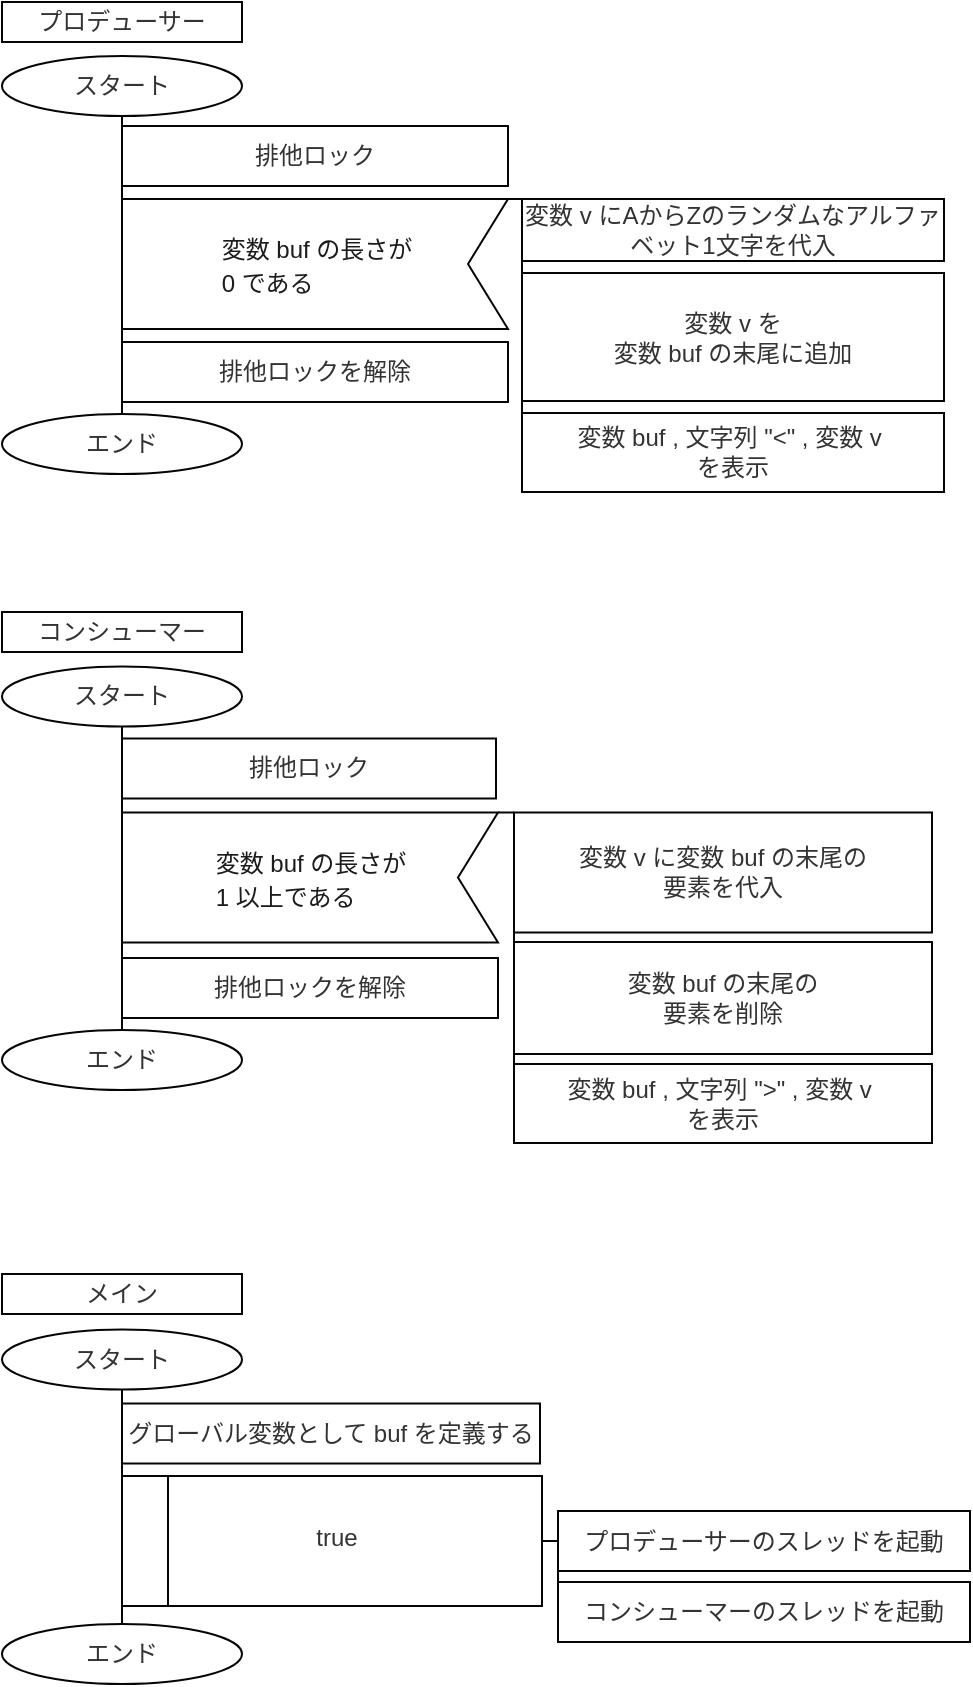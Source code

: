 <mxfile>
    <diagram id="f5AHTCZmxtioPtxu0Aem" name="ページ1">
        <mxGraphModel dx="786" dy="474" grid="0" gridSize="10" guides="1" tooltips="1" connect="1" arrows="1" fold="1" page="1" pageScale="1" pageWidth="827" pageHeight="1169" background="#ffffff" math="0" shadow="0">
            <root>
                <mxCell id="0"/>
                <mxCell id="1" parent="0"/>
                <mxCell id="2" value="&lt;font style=&quot;font-size: 12px&quot;&gt;スタート&lt;/font&gt;" style="ellipse;whiteSpace=wrap;html=1;fontColor=#333333;strokeColor=#050505;fillColor=#FFFFFF;" parent="1" vertex="1">
                    <mxGeometry x="77" y="136" width="120" height="30" as="geometry"/>
                </mxCell>
                <mxCell id="3" value="&lt;font style=&quot;font-size: 12px&quot;&gt;エンド&lt;/font&gt;" style="ellipse;whiteSpace=wrap;html=1;fontColor=#333333;strokeColor=#050505;fillColor=#FFFFFF;" parent="1" vertex="1">
                    <mxGeometry x="77" y="315" width="120" height="30" as="geometry"/>
                </mxCell>
                <mxCell id="6" value="" style="endArrow=none;html=1;exitX=0.5;exitY=0;exitDx=0;exitDy=0;entryX=0.5;entryY=1;entryDx=0;entryDy=0;fillColor=#f5f5f5;strokeColor=#050505;" parent="1" source="3" target="2" edge="1">
                    <mxGeometry width="50" height="50" relative="1" as="geometry">
                        <mxPoint x="87" y="275" as="sourcePoint"/>
                        <mxPoint x="137" y="225" as="targetPoint"/>
                    </mxGeometry>
                </mxCell>
                <mxCell id="13" value="排他ロックを解除" style="rounded=0;whiteSpace=wrap;html=1;fontColor=#333333;strokeColor=#050505;fillColor=#FFFFFF;" parent="1" vertex="1">
                    <mxGeometry x="137" y="279" width="193" height="30" as="geometry"/>
                </mxCell>
                <mxCell id="16" value="プロデューサー" style="text;html=1;align=center;verticalAlign=middle;whiteSpace=wrap;rounded=0;fontColor=#333333;strokeColor=#050505;fillColor=#FFFFFF;" parent="1" vertex="1">
                    <mxGeometry x="77" y="109" width="120" height="20" as="geometry"/>
                </mxCell>
                <mxCell id="17" value="&lt;font style=&quot;font-size: 12px&quot;&gt;スタート&lt;/font&gt;" style="ellipse;whiteSpace=wrap;html=1;fontColor=#333333;strokeColor=#050505;fillColor=#FFFFFF;" parent="1" vertex="1">
                    <mxGeometry x="77" y="441.25" width="120" height="30" as="geometry"/>
                </mxCell>
                <mxCell id="18" value="&lt;font style=&quot;font-size: 12px&quot;&gt;エンド&lt;/font&gt;" style="ellipse;whiteSpace=wrap;html=1;fontColor=#333333;strokeColor=#050505;fillColor=#FFFFFF;" parent="1" vertex="1">
                    <mxGeometry x="77" y="623" width="120" height="30" as="geometry"/>
                </mxCell>
                <mxCell id="19" value="" style="endArrow=none;html=1;exitX=0.5;exitY=0;exitDx=0;exitDy=0;entryX=0.5;entryY=1;entryDx=0;entryDy=0;fillColor=#f5f5f5;strokeColor=#050505;" parent="1" source="18" target="17" edge="1">
                    <mxGeometry width="50" height="50" relative="1" as="geometry">
                        <mxPoint x="87" y="593.25" as="sourcePoint"/>
                        <mxPoint x="137" y="543.25" as="targetPoint"/>
                    </mxGeometry>
                </mxCell>
                <mxCell id="28" value="コンシューマー" style="text;html=1;align=center;verticalAlign=middle;whiteSpace=wrap;rounded=0;fontColor=#333333;strokeColor=#050505;fillColor=#FFFFFF;" parent="1" vertex="1">
                    <mxGeometry x="77" y="414" width="120" height="20" as="geometry"/>
                </mxCell>
                <mxCell id="32" value="&lt;div style=&quot;text-align: left&quot;&gt;&lt;span style=&quot;color: rgb(29 , 28 , 29) ; font-family: &amp;#34;notosansjp&amp;#34; , , &amp;#34;applelogo&amp;#34; , sans-serif ; background-color: rgb(255 , 255 , 255)&quot;&gt;&lt;font style=&quot;font-size: 12px&quot;&gt;変数 buf の長さが&lt;/font&gt;&lt;/span&gt;&lt;/div&gt;&lt;div style=&quot;text-align: left&quot;&gt;&lt;font color=&quot;#1d1c1d&quot;&gt;&lt;span style=&quot;font-size: 12px ; background-color: rgb(255 , 255 , 255)&quot;&gt;0 である&lt;/span&gt;&lt;/font&gt;&lt;/div&gt;" style="html=1;shape=mxgraph.infographic.ribbonSimple;notch1=20;notch2=0;align=center;verticalAlign=middle;fontSize=14;fontStyle=0;flipH=1;fontColor=#333333;strokeColor=#050505;fillColor=#FFFFFF;" parent="1" vertex="1">
                    <mxGeometry x="137" y="207.5" width="193" height="65" as="geometry"/>
                </mxCell>
                <mxCell id="34" value="&lt;div style=&quot;text-align: left&quot;&gt;&lt;span style=&quot;color: rgb(29 , 28 , 29) ; background-color: rgb(255 , 255 , 255)&quot;&gt;&lt;font style=&quot;font-size: 12px&quot;&gt;変数 buf の長さが&lt;/font&gt;&lt;/span&gt;&lt;/div&gt;&lt;div style=&quot;text-align: left&quot;&gt;&lt;span style=&quot;color: rgb(29 , 28 , 29) ; background-color: rgb(255 , 255 , 255)&quot;&gt;&lt;font style=&quot;font-size: 12px&quot;&gt;1 以上である&lt;/font&gt;&lt;/span&gt;&lt;/div&gt;" style="html=1;shape=mxgraph.infographic.ribbonSimple;notch1=20;notch2=0;align=center;verticalAlign=middle;fontSize=14;fontStyle=0;flipH=1;fontColor=#333333;strokeColor=#050505;fillColor=#FFFFFF;" parent="1" vertex="1">
                    <mxGeometry x="137" y="514.25" width="188" height="65" as="geometry"/>
                </mxCell>
                <mxCell id="80" value="排他ロック" style="rounded=0;whiteSpace=wrap;html=1;fontColor=#333333;strokeColor=#050505;fillColor=#FFFFFF;" parent="1" vertex="1">
                    <mxGeometry x="137" y="171" width="193" height="30" as="geometry"/>
                </mxCell>
                <mxCell id="98" value="排他ロックを解除" style="rounded=0;whiteSpace=wrap;html=1;fontColor=#333333;strokeColor=#050505;fillColor=#FFFFFF;" parent="1" vertex="1">
                    <mxGeometry x="137" y="587" width="188" height="30" as="geometry"/>
                </mxCell>
                <mxCell id="102" value="変数 v に変数 buf の末尾の&lt;br&gt;要素を代入" style="rounded=0;whiteSpace=wrap;html=1;fontColor=#333333;strokeColor=#050505;fillColor=#FFFFFF;" parent="1" vertex="1">
                    <mxGeometry x="333" y="514.25" width="209" height="60" as="geometry"/>
                </mxCell>
                <mxCell id="105" value="" style="endArrow=none;html=1;exitX=0;exitY=1;exitDx=0;exitDy=0;strokeColor=#050505;entryX=0;entryY=0;entryDx=0;entryDy=0;" parent="1" source="102" target="108" edge="1">
                    <mxGeometry width="50" height="50" relative="1" as="geometry">
                        <mxPoint x="595" y="576" as="sourcePoint"/>
                        <mxPoint x="599" y="648.5" as="targetPoint"/>
                    </mxGeometry>
                </mxCell>
                <mxCell id="108" value="変数 buf の末尾の&lt;br&gt;要素を削除" style="rounded=0;whiteSpace=wrap;html=1;fontColor=#333333;strokeColor=#050505;fillColor=#FFFFFF;" parent="1" vertex="1">
                    <mxGeometry x="333" y="579" width="209" height="56" as="geometry"/>
                </mxCell>
                <mxCell id="113" value="排他ロック" style="rounded=0;whiteSpace=wrap;html=1;fontColor=#333333;strokeColor=#050505;fillColor=#FFFFFF;" parent="1" vertex="1">
                    <mxGeometry x="137" y="477.25" width="187" height="30" as="geometry"/>
                </mxCell>
                <mxCell id="118" value="&lt;font style=&quot;font-size: 12px&quot;&gt;スタート&lt;/font&gt;" style="ellipse;whiteSpace=wrap;html=1;fontColor=#333333;strokeColor=#050505;fillColor=#FFFFFF;" parent="1" vertex="1">
                    <mxGeometry x="77" y="772.75" width="120" height="30" as="geometry"/>
                </mxCell>
                <mxCell id="119" value="メイン" style="text;html=1;align=center;verticalAlign=middle;whiteSpace=wrap;rounded=0;fontColor=#333333;strokeColor=#050505;fillColor=#FFFFFF;" parent="1" vertex="1">
                    <mxGeometry x="77" y="745" width="120" height="20" as="geometry"/>
                </mxCell>
                <mxCell id="120" value="&lt;font style=&quot;font-size: 12px&quot;&gt;エンド&lt;/font&gt;" style="ellipse;whiteSpace=wrap;html=1;fontColor=#333333;strokeColor=#050505;fillColor=#FFFFFF;" parent="1" vertex="1">
                    <mxGeometry x="77" y="920" width="120" height="30" as="geometry"/>
                </mxCell>
                <mxCell id="121" value="" style="endArrow=none;html=1;exitX=0.5;exitY=0;exitDx=0;exitDy=0;entryX=0.5;entryY=1;entryDx=0;entryDy=0;fillColor=#f5f5f5;strokeColor=#050505;" parent="1" source="120" target="118" edge="1">
                    <mxGeometry width="50" height="50" relative="1" as="geometry">
                        <mxPoint x="87" y="910" as="sourcePoint"/>
                        <mxPoint x="137" y="779.75" as="targetPoint"/>
                    </mxGeometry>
                </mxCell>
                <mxCell id="122" value="コンシューマーのスレッドを起動" style="rounded=0;whiteSpace=wrap;html=1;fontColor=#333333;strokeColor=#050505;fillColor=#FFFFFF;" parent="1" vertex="1">
                    <mxGeometry x="355" y="899" width="206" height="30" as="geometry"/>
                </mxCell>
                <mxCell id="124" value="プロデューサーのスレッドを起動" style="rounded=0;whiteSpace=wrap;html=1;fontColor=#333333;strokeColor=#050505;fillColor=#FFFFFF;" parent="1" vertex="1">
                    <mxGeometry x="355" y="863.5" width="206" height="30" as="geometry"/>
                </mxCell>
                <mxCell id="126" value="グローバル変数として buf を定義する&lt;span style=&quot;color: rgba(0 , 0 , 0 , 0) ; font-family: monospace ; font-size: 0px&quot;&gt;%3CmxGraphModel%3E%3Croot%3E%3CmxCell%20id%3D%220%22%2F%3E%3CmxCell%20id%3D%221%22%20parent%3D%220%22%2F%3E%3CmxCell%20id%3D%222%22%20value%3D%22%E3%83%81%E3%83%A3%E3%83%8D%E3%83%AB%E3%82%92%E5%AE%A3%E8%A8%80%22%20style%3D%22rounded%3D0%3BwhiteSpace%3Dwrap%3Bhtml%3D1%3BfontColor%3D%23333333%3BstrokeColor%3D%23050505%3BfillColor%3D%23FFFFFF%3B%22%20vertex%3D%221%22%20parent%3D%221%22%3E%3CmxGeometry%20x%3D%2270%22%20y%3D%22937%22%20width%3D%22200%22%20height%3D%2230%22%20as%3D%22geometry%22%2F%3E%3C%2FmxCell%3E%3C%2Froot%3E%3C%2FmxGraphMod&lt;/span&gt;" style="rounded=0;whiteSpace=wrap;html=1;fontColor=#333333;strokeColor=#050505;fillColor=#FFFFFF;" parent="1" vertex="1">
                    <mxGeometry x="137" y="809.75" width="209" height="30" as="geometry"/>
                </mxCell>
                <mxCell id="137" value="" style="endArrow=none;html=1;strokeColor=#050505;entryX=0;entryY=0;entryDx=0;entryDy=0;exitX=0;exitY=0;exitDx=0;exitDy=0;entryPerimeter=0;" parent="1" source="177" target="32" edge="1">
                    <mxGeometry width="50" height="50" relative="1" as="geometry">
                        <mxPoint x="363" y="92" as="sourcePoint"/>
                        <mxPoint x="375" y="169" as="targetPoint"/>
                    </mxGeometry>
                </mxCell>
                <mxCell id="138" value="" style="swimlane;horizontal=0;strokeColor=#050505;fillColor=#FFFFFF;" parent="1" vertex="1">
                    <mxGeometry x="137" y="846" width="210" height="65" as="geometry">
                        <mxRectangle x="353" y="320" width="24" height="139" as="alternateBounds"/>
                    </mxGeometry>
                </mxCell>
                <mxCell id="139" value="&lt;font color=&quot;#333333&quot;&gt;true&lt;/font&gt;" style="text;html=1;align=center;verticalAlign=middle;resizable=0;points=[];autosize=1;strokeColor=none;" parent="138" vertex="1">
                    <mxGeometry x="91.25" y="21.5" width="31" height="18" as="geometry"/>
                </mxCell>
                <mxCell id="141" value="" style="endArrow=none;html=1;exitX=0;exitY=0.5;exitDx=0;exitDy=0;entryX=1;entryY=0.5;entryDx=0;entryDy=0;fillColor=#f5f5f5;strokeColor=#050505;" parent="1" source="124" target="138" edge="1">
                    <mxGeometry width="50" height="50" relative="1" as="geometry">
                        <mxPoint x="147" y="1006" as="sourcePoint"/>
                        <mxPoint x="147" y="815" as="targetPoint"/>
                    </mxGeometry>
                </mxCell>
                <mxCell id="144" value="" style="endArrow=none;html=1;exitX=0;exitY=1;exitDx=0;exitDy=0;entryX=0;entryY=0;entryDx=0;entryDy=0;fillColor=#f5f5f5;strokeColor=#050505;" parent="1" source="124" target="122" edge="1">
                    <mxGeometry width="50" height="50" relative="1" as="geometry">
                        <mxPoint x="615" y="822" as="sourcePoint"/>
                        <mxPoint x="615.0" y="1014" as="targetPoint"/>
                    </mxGeometry>
                </mxCell>
                <mxCell id="150" value="変数 v を&lt;br&gt;変数 buf の末尾に追加" style="rounded=0;whiteSpace=wrap;html=1;fontColor=#333333;strokeColor=#050505;fillColor=#FFFFFF;" parent="1" vertex="1">
                    <mxGeometry x="337" y="244.5" width="211" height="64" as="geometry"/>
                </mxCell>
                <mxCell id="165" value="" style="endArrow=none;html=1;strokeColor=#050505;exitX=0;exitY=1;exitDx=0;exitDy=0;entryX=0;entryY=0.089;entryDx=0;entryDy=0;entryPerimeter=0;" parent="1" source="150" target="173" edge="1">
                    <mxGeometry width="50" height="50" relative="1" as="geometry">
                        <mxPoint x="293" y="370.5" as="sourcePoint"/>
                        <mxPoint x="310" y="336" as="targetPoint"/>
                    </mxGeometry>
                </mxCell>
                <mxCell id="172" value="" style="endArrow=none;html=1;entryX=0;entryY=0;entryDx=0;entryDy=0;fillColor=#f5f5f5;strokeColor=#050505;exitX=0;exitY=0;exitDx=0;exitDy=0;exitPerimeter=0;" parent="1" source="34" target="102" edge="1">
                    <mxGeometry width="50" height="50" relative="1" as="geometry">
                        <mxPoint x="335" y="553.75" as="sourcePoint"/>
                        <mxPoint x="329" y="544" as="targetPoint"/>
                    </mxGeometry>
                </mxCell>
                <mxCell id="173" value="変数 buf , 文字列 &quot;&amp;lt;&quot; , 変数 v&amp;nbsp;&lt;br&gt;を表示" style="rounded=0;whiteSpace=wrap;html=1;fontColor=#333333;strokeColor=#050505;fillColor=#FFFFFF;" parent="1" vertex="1">
                    <mxGeometry x="337" y="314.5" width="211" height="39.5" as="geometry"/>
                </mxCell>
                <mxCell id="177" value="変数 v にAからZのランダムなアルファベット1文字を代入" style="rounded=0;whiteSpace=wrap;html=1;fontColor=#333333;strokeColor=#050505;fillColor=#FFFFFF;" parent="1" vertex="1">
                    <mxGeometry x="337" y="207.5" width="211" height="31" as="geometry"/>
                </mxCell>
                <mxCell id="178" value="" style="endArrow=none;html=1;strokeColor=#050505;entryX=0;entryY=1;entryDx=0;entryDy=0;exitX=0;exitY=0;exitDx=0;exitDy=0;" parent="1" source="150" target="177" edge="1">
                    <mxGeometry width="50" height="50" relative="1" as="geometry">
                        <mxPoint x="347" y="293.5" as="sourcePoint"/>
                        <mxPoint x="305" y="217.5" as="targetPoint"/>
                    </mxGeometry>
                </mxCell>
                <mxCell id="179" value="" style="endArrow=none;html=1;strokeColor=#050505;entryX=0;entryY=1;entryDx=0;entryDy=0;exitX=0;exitY=0;exitDx=0;exitDy=0;" parent="1" source="180" target="108" edge="1">
                    <mxGeometry width="50" height="50" relative="1" as="geometry">
                        <mxPoint x="333" y="721.5" as="sourcePoint"/>
                        <mxPoint x="350" y="189" as="targetPoint"/>
                    </mxGeometry>
                </mxCell>
                <mxCell id="180" value="変数 buf , 文字列 &quot;&amp;gt;&quot; , 変数 v&amp;nbsp;&lt;br&gt;を表示" style="rounded=0;whiteSpace=wrap;html=1;fontColor=#333333;strokeColor=#050505;fillColor=#FFFFFF;" vertex="1" parent="1">
                    <mxGeometry x="333" y="640" width="209" height="39.5" as="geometry"/>
                </mxCell>
            </root>
        </mxGraphModel>
    </diagram>
</mxfile>
